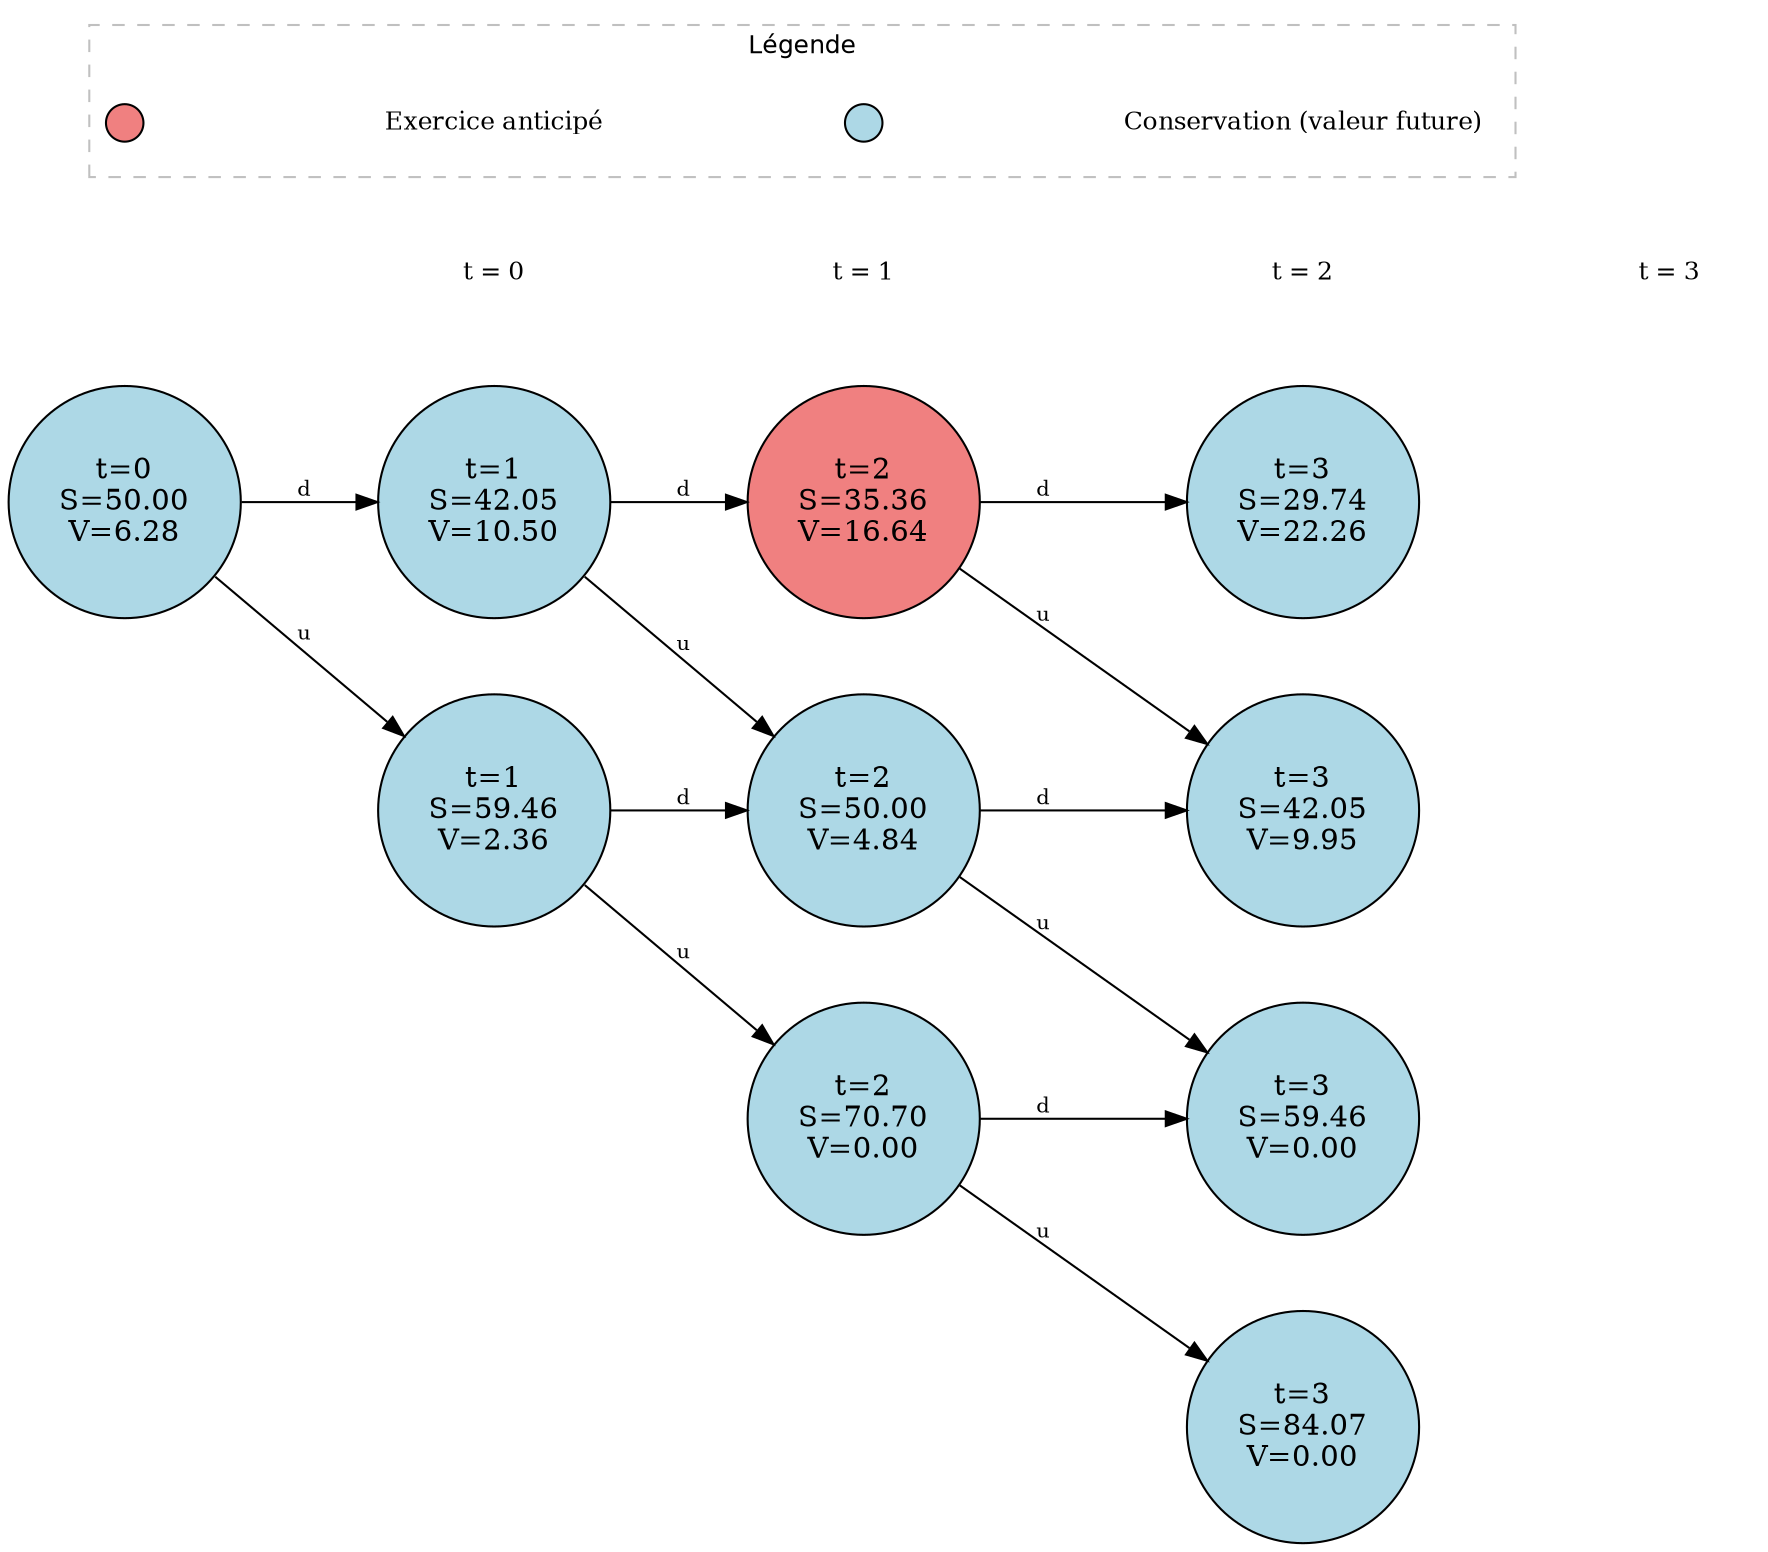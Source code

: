 // Option Tree
digraph {
	nodesep=0.5 rankdir=LR ranksep=0.75
	"0_0" [label="t=0
S=50.00
V=6.28" fillcolor=lightblue fontcolor=black shape=circle style=filled]
	"1_0" [label="t=1
S=42.05
V=10.50" fillcolor=lightblue fontcolor=black shape=circle style=filled]
	"1_1" [label="t=1
S=59.46
V=2.36" fillcolor=lightblue fontcolor=black shape=circle style=filled]
	"2_0" [label="t=2
S=35.36
V=16.64" fillcolor=lightcoral fontcolor=black shape=circle style=filled]
	"2_1" [label="t=2
S=50.00
V=4.84" fillcolor=lightblue fontcolor=black shape=circle style=filled]
	"2_2" [label="t=2
S=70.70
V=0.00" fillcolor=lightblue fontcolor=black shape=circle style=filled]
	"3_0" [label="t=3
S=29.74
V=22.26" fillcolor=lightblue fontcolor=black shape=circle style=filled]
	"3_1" [label="t=3
S=42.05
V=9.95" fillcolor=lightblue fontcolor=black shape=circle style=filled]
	"3_2" [label="t=3
S=59.46
V=0.00" fillcolor=lightblue fontcolor=black shape=circle style=filled]
	"3_3" [label="t=3
S=84.07
V=0.00" fillcolor=lightblue fontcolor=black shape=circle style=filled]
	"0_0" -> "1_1" [label=u fontsize=10]
	"0_0" -> "1_0" [label=d fontsize=10]
	"1_0" -> "2_1" [label=u fontsize=10]
	"1_0" -> "2_0" [label=d fontsize=10]
	"1_1" -> "2_2" [label=u fontsize=10]
	"1_1" -> "2_1" [label=d fontsize=10]
	"2_0" -> "3_1" [label=u fontsize=10]
	"2_0" -> "3_0" [label=d fontsize=10]
	"2_1" -> "3_2" [label=u fontsize=10]
	"2_1" -> "3_1" [label=d fontsize=10]
	"2_2" -> "3_3" [label=u fontsize=10]
	"2_2" -> "3_2" [label=d fontsize=10]
	subgraph cluster_legend {
		fontname=Helvetica fontsize=12 label="Légende"
		color=gray style=dashed
		legend_exercise [label="" fillcolor=lightcoral fixedsize=true fontsize=12 height=0.25 shape=circle style=filled width=0.25]
		legend_hold [label="" fillcolor=lightblue fixedsize=true fontsize=12 height=0.25 shape=circle style=filled width=0.25]
		legend_exercise_label [label="Exercice anticipé" fontsize=12 shape=plaintext]
		legend_hold_label [label="Conservation (valeur future)" fontsize=12 shape=plaintext]
		legend_exercise -> legend_exercise_label [style=invis]
		legend_hold -> legend_hold_label [style=invis]
		legend_exercise_label -> legend_hold [style=invis]
	}
	"0_0" -> time_label_0 [style=invis]
	"1_0" -> time_label_1 [style=invis]
	"2_1" -> time_label_2 [style=invis]
	"3_1" -> time_label_3 [style=invis]
	time_label_0 -> time_label_1 [style=invis]
	time_label_1 -> time_label_2 [style=invis]
	time_label_2 -> time_label_3 [style=invis]
	subgraph cluster_time_labels {
		label="" rank=same style=invis
		time_label_0 [label="t = 0" fontsize=12 shape=plaintext]
		time_label_1 [label="t = 1" fontsize=12 shape=plaintext]
		time_label_2 [label="t = 2" fontsize=12 shape=plaintext]
		time_label_3 [label="t = 3" fontsize=12 shape=plaintext]
	}
}
